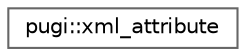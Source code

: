 digraph "类继承关系图"
{
 // INTERACTIVE_SVG=YES
 // LATEX_PDF_SIZE
  bgcolor="transparent";
  edge [fontname=Helvetica,fontsize=10,labelfontname=Helvetica,labelfontsize=10];
  node [fontname=Helvetica,fontsize=10,shape=box,height=0.2,width=0.4];
  rankdir="LR";
  Node0 [id="Node000000",label="pugi::xml_attribute",height=0.2,width=0.4,color="grey40", fillcolor="white", style="filled",URL="$de/d7c/classpugi_1_1xml__attribute.html",tooltip=" "];
}
